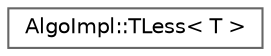 digraph "Graphical Class Hierarchy"
{
 // INTERACTIVE_SVG=YES
 // LATEX_PDF_SIZE
  bgcolor="transparent";
  edge [fontname=Helvetica,fontsize=10,labelfontname=Helvetica,labelfontsize=10];
  node [fontname=Helvetica,fontsize=10,shape=box,height=0.2,width=0.4];
  rankdir="LR";
  Node0 [id="Node000000",label="AlgoImpl::TLess\< T \>",height=0.2,width=0.4,color="grey40", fillcolor="white", style="filled",URL="$d8/d8c/structAlgoImpl_1_1TLess.html",tooltip=" "];
}
